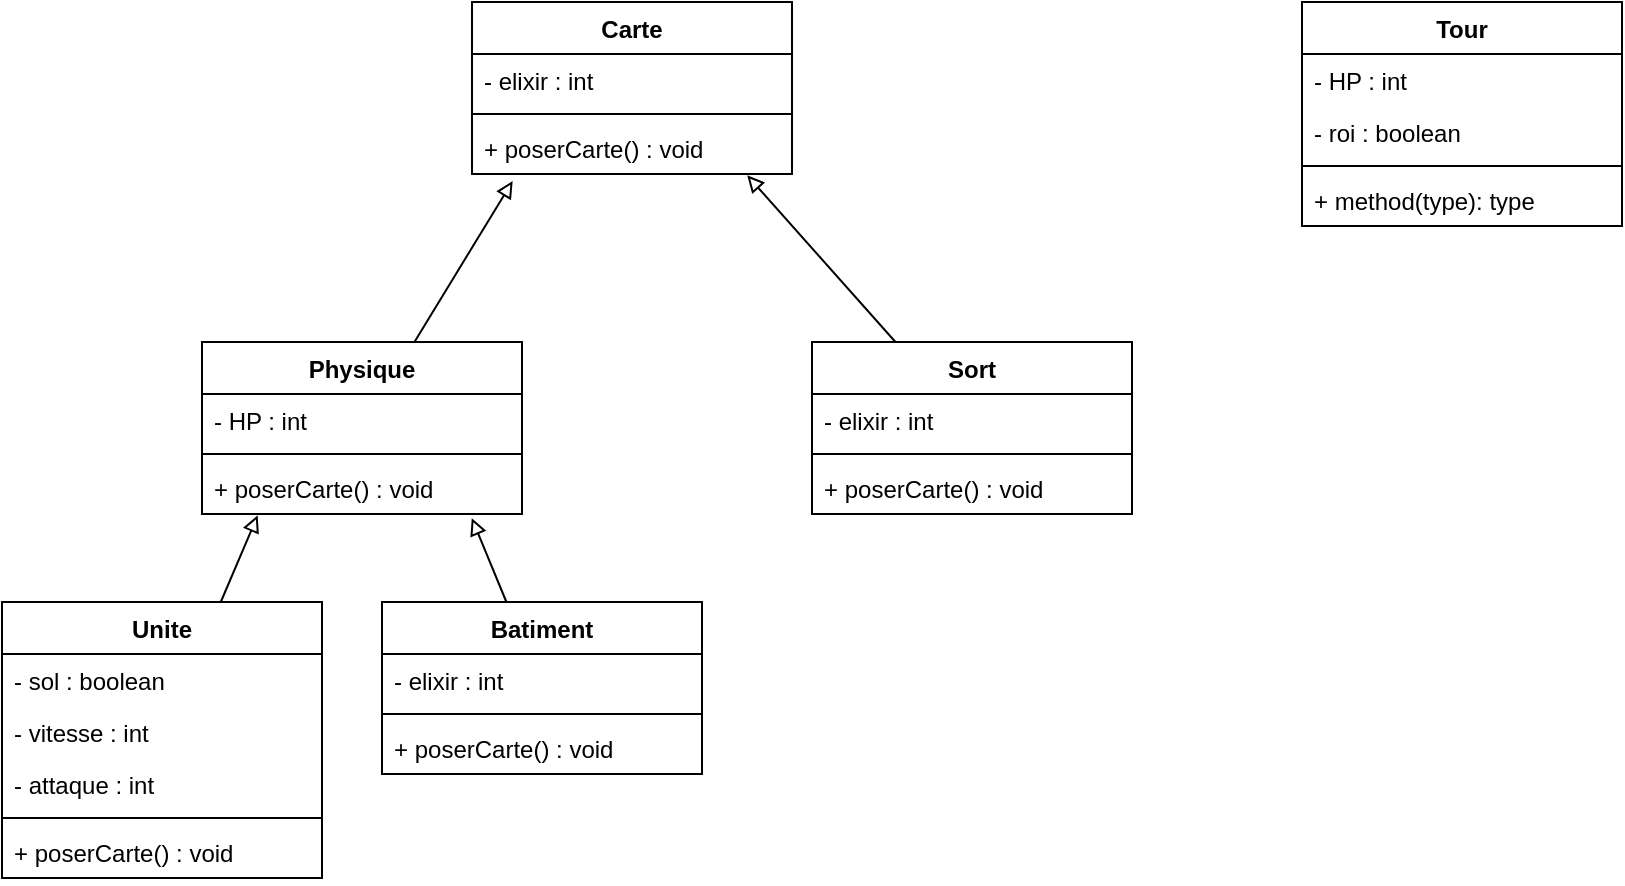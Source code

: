 <mxfile version="15.7.3" type="device"><diagram id="U85ezWueLhjX6kDZP01Q" name="Page-1"><mxGraphModel dx="1117" dy="770" grid="1" gridSize="10" guides="1" tooltips="1" connect="1" arrows="1" fold="1" page="1" pageScale="1" pageWidth="827" pageHeight="1169" math="0" shadow="0"><root><mxCell id="0"/><mxCell id="1" parent="0"/><mxCell id="0O9xC0kWX0c0z868Q0NH-9" value="Carte" style="swimlane;fontStyle=1;align=center;verticalAlign=top;childLayout=stackLayout;horizontal=1;startSize=26;horizontalStack=0;resizeParent=1;resizeParentMax=0;resizeLast=0;collapsible=1;marginBottom=0;" vertex="1" parent="1"><mxGeometry x="335" y="100" width="160" height="86" as="geometry"/></mxCell><mxCell id="0O9xC0kWX0c0z868Q0NH-10" value="- elixir : int" style="text;strokeColor=none;fillColor=none;align=left;verticalAlign=top;spacingLeft=4;spacingRight=4;overflow=hidden;rotatable=0;points=[[0,0.5],[1,0.5]];portConstraint=eastwest;" vertex="1" parent="0O9xC0kWX0c0z868Q0NH-9"><mxGeometry y="26" width="160" height="26" as="geometry"/></mxCell><mxCell id="0O9xC0kWX0c0z868Q0NH-11" value="" style="line;strokeWidth=1;fillColor=none;align=left;verticalAlign=middle;spacingTop=-1;spacingLeft=3;spacingRight=3;rotatable=0;labelPosition=right;points=[];portConstraint=eastwest;" vertex="1" parent="0O9xC0kWX0c0z868Q0NH-9"><mxGeometry y="52" width="160" height="8" as="geometry"/></mxCell><mxCell id="0O9xC0kWX0c0z868Q0NH-12" value="+ poserCarte() : void" style="text;strokeColor=none;fillColor=none;align=left;verticalAlign=top;spacingLeft=4;spacingRight=4;overflow=hidden;rotatable=0;points=[[0,0.5],[1,0.5]];portConstraint=eastwest;" vertex="1" parent="0O9xC0kWX0c0z868Q0NH-9"><mxGeometry y="60" width="160" height="26" as="geometry"/></mxCell><mxCell id="0O9xC0kWX0c0z868Q0NH-37" style="edgeStyle=none;rounded=0;orthogonalLoop=1;jettySize=auto;html=1;endArrow=block;endFill=0;entryX=0.843;entryY=1.081;entryDx=0;entryDy=0;entryPerimeter=0;" edge="1" parent="1" source="0O9xC0kWX0c0z868Q0NH-22" target="0O9xC0kWX0c0z868Q0NH-46"><mxGeometry relative="1" as="geometry"/></mxCell><mxCell id="0O9xC0kWX0c0z868Q0NH-22" value="Batiment" style="swimlane;fontStyle=1;align=center;verticalAlign=top;childLayout=stackLayout;horizontal=1;startSize=26;horizontalStack=0;resizeParent=1;resizeParentMax=0;resizeLast=0;collapsible=1;marginBottom=0;" vertex="1" parent="1"><mxGeometry x="290" y="400" width="160" height="86" as="geometry"/></mxCell><mxCell id="0O9xC0kWX0c0z868Q0NH-23" value="- elixir : int" style="text;strokeColor=none;fillColor=none;align=left;verticalAlign=top;spacingLeft=4;spacingRight=4;overflow=hidden;rotatable=0;points=[[0,0.5],[1,0.5]];portConstraint=eastwest;" vertex="1" parent="0O9xC0kWX0c0z868Q0NH-22"><mxGeometry y="26" width="160" height="26" as="geometry"/></mxCell><mxCell id="0O9xC0kWX0c0z868Q0NH-24" value="" style="line;strokeWidth=1;fillColor=none;align=left;verticalAlign=middle;spacingTop=-1;spacingLeft=3;spacingRight=3;rotatable=0;labelPosition=right;points=[];portConstraint=eastwest;" vertex="1" parent="0O9xC0kWX0c0z868Q0NH-22"><mxGeometry y="52" width="160" height="8" as="geometry"/></mxCell><mxCell id="0O9xC0kWX0c0z868Q0NH-25" value="+ poserCarte() : void" style="text;strokeColor=none;fillColor=none;align=left;verticalAlign=top;spacingLeft=4;spacingRight=4;overflow=hidden;rotatable=0;points=[[0,0.5],[1,0.5]];portConstraint=eastwest;" vertex="1" parent="0O9xC0kWX0c0z868Q0NH-22"><mxGeometry y="60" width="160" height="26" as="geometry"/></mxCell><mxCell id="0O9xC0kWX0c0z868Q0NH-38" style="edgeStyle=none;rounded=0;orthogonalLoop=1;jettySize=auto;html=1;entryX=0.86;entryY=1.026;entryDx=0;entryDy=0;entryPerimeter=0;endArrow=block;endFill=0;" edge="1" parent="1" source="0O9xC0kWX0c0z868Q0NH-26" target="0O9xC0kWX0c0z868Q0NH-12"><mxGeometry relative="1" as="geometry"/></mxCell><mxCell id="0O9xC0kWX0c0z868Q0NH-26" value="Sort" style="swimlane;fontStyle=1;align=center;verticalAlign=top;childLayout=stackLayout;horizontal=1;startSize=26;horizontalStack=0;resizeParent=1;resizeParentMax=0;resizeLast=0;collapsible=1;marginBottom=0;" vertex="1" parent="1"><mxGeometry x="505" y="270" width="160" height="86" as="geometry"/></mxCell><mxCell id="0O9xC0kWX0c0z868Q0NH-27" value="- elixir : int" style="text;strokeColor=none;fillColor=none;align=left;verticalAlign=top;spacingLeft=4;spacingRight=4;overflow=hidden;rotatable=0;points=[[0,0.5],[1,0.5]];portConstraint=eastwest;" vertex="1" parent="0O9xC0kWX0c0z868Q0NH-26"><mxGeometry y="26" width="160" height="26" as="geometry"/></mxCell><mxCell id="0O9xC0kWX0c0z868Q0NH-28" value="" style="line;strokeWidth=1;fillColor=none;align=left;verticalAlign=middle;spacingTop=-1;spacingLeft=3;spacingRight=3;rotatable=0;labelPosition=right;points=[];portConstraint=eastwest;" vertex="1" parent="0O9xC0kWX0c0z868Q0NH-26"><mxGeometry y="52" width="160" height="8" as="geometry"/></mxCell><mxCell id="0O9xC0kWX0c0z868Q0NH-29" value="+ poserCarte() : void" style="text;strokeColor=none;fillColor=none;align=left;verticalAlign=top;spacingLeft=4;spacingRight=4;overflow=hidden;rotatable=0;points=[[0,0.5],[1,0.5]];portConstraint=eastwest;" vertex="1" parent="0O9xC0kWX0c0z868Q0NH-26"><mxGeometry y="60" width="160" height="26" as="geometry"/></mxCell><mxCell id="0O9xC0kWX0c0z868Q0NH-36" style="edgeStyle=none;rounded=0;orthogonalLoop=1;jettySize=auto;html=1;entryX=0.174;entryY=1.026;entryDx=0;entryDy=0;entryPerimeter=0;endArrow=block;endFill=0;" edge="1" parent="1" source="0O9xC0kWX0c0z868Q0NH-30" target="0O9xC0kWX0c0z868Q0NH-46"><mxGeometry relative="1" as="geometry"/></mxCell><mxCell id="0O9xC0kWX0c0z868Q0NH-30" value="Unite" style="swimlane;fontStyle=1;align=center;verticalAlign=top;childLayout=stackLayout;horizontal=1;startSize=26;horizontalStack=0;resizeParent=1;resizeParentMax=0;resizeLast=0;collapsible=1;marginBottom=0;" vertex="1" parent="1"><mxGeometry x="100" y="400" width="160" height="138" as="geometry"/></mxCell><mxCell id="0O9xC0kWX0c0z868Q0NH-31" value="- sol : boolean" style="text;strokeColor=none;fillColor=none;align=left;verticalAlign=top;spacingLeft=4;spacingRight=4;overflow=hidden;rotatable=0;points=[[0,0.5],[1,0.5]];portConstraint=eastwest;" vertex="1" parent="0O9xC0kWX0c0z868Q0NH-30"><mxGeometry y="26" width="160" height="26" as="geometry"/></mxCell><mxCell id="0O9xC0kWX0c0z868Q0NH-53" value="- vitesse : int" style="text;strokeColor=none;fillColor=none;align=left;verticalAlign=top;spacingLeft=4;spacingRight=4;overflow=hidden;rotatable=0;points=[[0,0.5],[1,0.5]];portConstraint=eastwest;" vertex="1" parent="0O9xC0kWX0c0z868Q0NH-30"><mxGeometry y="52" width="160" height="26" as="geometry"/></mxCell><mxCell id="0O9xC0kWX0c0z868Q0NH-54" value="- attaque : int" style="text;strokeColor=none;fillColor=none;align=left;verticalAlign=top;spacingLeft=4;spacingRight=4;overflow=hidden;rotatable=0;points=[[0,0.5],[1,0.5]];portConstraint=eastwest;" vertex="1" parent="0O9xC0kWX0c0z868Q0NH-30"><mxGeometry y="78" width="160" height="26" as="geometry"/></mxCell><mxCell id="0O9xC0kWX0c0z868Q0NH-32" value="" style="line;strokeWidth=1;fillColor=none;align=left;verticalAlign=middle;spacingTop=-1;spacingLeft=3;spacingRight=3;rotatable=0;labelPosition=right;points=[];portConstraint=eastwest;" vertex="1" parent="0O9xC0kWX0c0z868Q0NH-30"><mxGeometry y="104" width="160" height="8" as="geometry"/></mxCell><mxCell id="0O9xC0kWX0c0z868Q0NH-33" value="+ poserCarte() : void" style="text;strokeColor=none;fillColor=none;align=left;verticalAlign=top;spacingLeft=4;spacingRight=4;overflow=hidden;rotatable=0;points=[[0,0.5],[1,0.5]];portConstraint=eastwest;" vertex="1" parent="0O9xC0kWX0c0z868Q0NH-30"><mxGeometry y="112" width="160" height="26" as="geometry"/></mxCell><mxCell id="0O9xC0kWX0c0z868Q0NH-47" style="edgeStyle=none;rounded=0;orthogonalLoop=1;jettySize=auto;html=1;entryX=0.127;entryY=1.136;entryDx=0;entryDy=0;entryPerimeter=0;endArrow=block;endFill=0;" edge="1" parent="1" source="0O9xC0kWX0c0z868Q0NH-43" target="0O9xC0kWX0c0z868Q0NH-12"><mxGeometry relative="1" as="geometry"/></mxCell><mxCell id="0O9xC0kWX0c0z868Q0NH-43" value="Physique" style="swimlane;fontStyle=1;align=center;verticalAlign=top;childLayout=stackLayout;horizontal=1;startSize=26;horizontalStack=0;resizeParent=1;resizeParentMax=0;resizeLast=0;collapsible=1;marginBottom=0;" vertex="1" parent="1"><mxGeometry x="200" y="270" width="160" height="86" as="geometry"/></mxCell><mxCell id="0O9xC0kWX0c0z868Q0NH-44" value="- HP : int" style="text;strokeColor=none;fillColor=none;align=left;verticalAlign=top;spacingLeft=4;spacingRight=4;overflow=hidden;rotatable=0;points=[[0,0.5],[1,0.5]];portConstraint=eastwest;" vertex="1" parent="0O9xC0kWX0c0z868Q0NH-43"><mxGeometry y="26" width="160" height="26" as="geometry"/></mxCell><mxCell id="0O9xC0kWX0c0z868Q0NH-45" value="" style="line;strokeWidth=1;fillColor=none;align=left;verticalAlign=middle;spacingTop=-1;spacingLeft=3;spacingRight=3;rotatable=0;labelPosition=right;points=[];portConstraint=eastwest;" vertex="1" parent="0O9xC0kWX0c0z868Q0NH-43"><mxGeometry y="52" width="160" height="8" as="geometry"/></mxCell><mxCell id="0O9xC0kWX0c0z868Q0NH-46" value="+ poserCarte() : void" style="text;strokeColor=none;fillColor=none;align=left;verticalAlign=top;spacingLeft=4;spacingRight=4;overflow=hidden;rotatable=0;points=[[0,0.5],[1,0.5]];portConstraint=eastwest;" vertex="1" parent="0O9xC0kWX0c0z868Q0NH-43"><mxGeometry y="60" width="160" height="26" as="geometry"/></mxCell><mxCell id="0O9xC0kWX0c0z868Q0NH-48" value="Tour" style="swimlane;fontStyle=1;align=center;verticalAlign=top;childLayout=stackLayout;horizontal=1;startSize=26;horizontalStack=0;resizeParent=1;resizeParentMax=0;resizeLast=0;collapsible=1;marginBottom=0;" vertex="1" parent="1"><mxGeometry x="750" y="100" width="160" height="112" as="geometry"/></mxCell><mxCell id="0O9xC0kWX0c0z868Q0NH-49" value="- HP : int" style="text;strokeColor=none;fillColor=none;align=left;verticalAlign=top;spacingLeft=4;spacingRight=4;overflow=hidden;rotatable=0;points=[[0,0.5],[1,0.5]];portConstraint=eastwest;" vertex="1" parent="0O9xC0kWX0c0z868Q0NH-48"><mxGeometry y="26" width="160" height="26" as="geometry"/></mxCell><mxCell id="0O9xC0kWX0c0z868Q0NH-52" value="- roi : boolean" style="text;strokeColor=none;fillColor=none;align=left;verticalAlign=top;spacingLeft=4;spacingRight=4;overflow=hidden;rotatable=0;points=[[0,0.5],[1,0.5]];portConstraint=eastwest;" vertex="1" parent="0O9xC0kWX0c0z868Q0NH-48"><mxGeometry y="52" width="160" height="26" as="geometry"/></mxCell><mxCell id="0O9xC0kWX0c0z868Q0NH-50" value="" style="line;strokeWidth=1;fillColor=none;align=left;verticalAlign=middle;spacingTop=-1;spacingLeft=3;spacingRight=3;rotatable=0;labelPosition=right;points=[];portConstraint=eastwest;" vertex="1" parent="0O9xC0kWX0c0z868Q0NH-48"><mxGeometry y="78" width="160" height="8" as="geometry"/></mxCell><mxCell id="0O9xC0kWX0c0z868Q0NH-51" value="+ method(type): type" style="text;strokeColor=none;fillColor=none;align=left;verticalAlign=top;spacingLeft=4;spacingRight=4;overflow=hidden;rotatable=0;points=[[0,0.5],[1,0.5]];portConstraint=eastwest;" vertex="1" parent="0O9xC0kWX0c0z868Q0NH-48"><mxGeometry y="86" width="160" height="26" as="geometry"/></mxCell></root></mxGraphModel></diagram></mxfile>